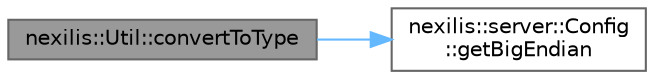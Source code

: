 digraph "nexilis::Util::convertToType"
{
 // LATEX_PDF_SIZE
  bgcolor="transparent";
  edge [fontname=Helvetica,fontsize=10,labelfontname=Helvetica,labelfontsize=10];
  node [fontname=Helvetica,fontsize=10,shape=box,height=0.2,width=0.4];
  rankdir="LR";
  Node1 [id="Node000001",label="nexilis::Util::convertToType",height=0.2,width=0.4,color="gray40", fillcolor="grey60", style="filled", fontcolor="black",tooltip="Convert nx_data to numeral type."];
  Node1 -> Node2 [id="edge1_Node000001_Node000002",color="steelblue1",style="solid",tooltip=" "];
  Node2 [id="Node000002",label="nexilis::server::Config\l::getBigEndian",height=0.2,width=0.4,color="grey40", fillcolor="white", style="filled",URL="$d2/def/classnexilis_1_1server_1_1Config.html#a4524682844dcfc71ad49250c36f399ca",tooltip=" "];
}
